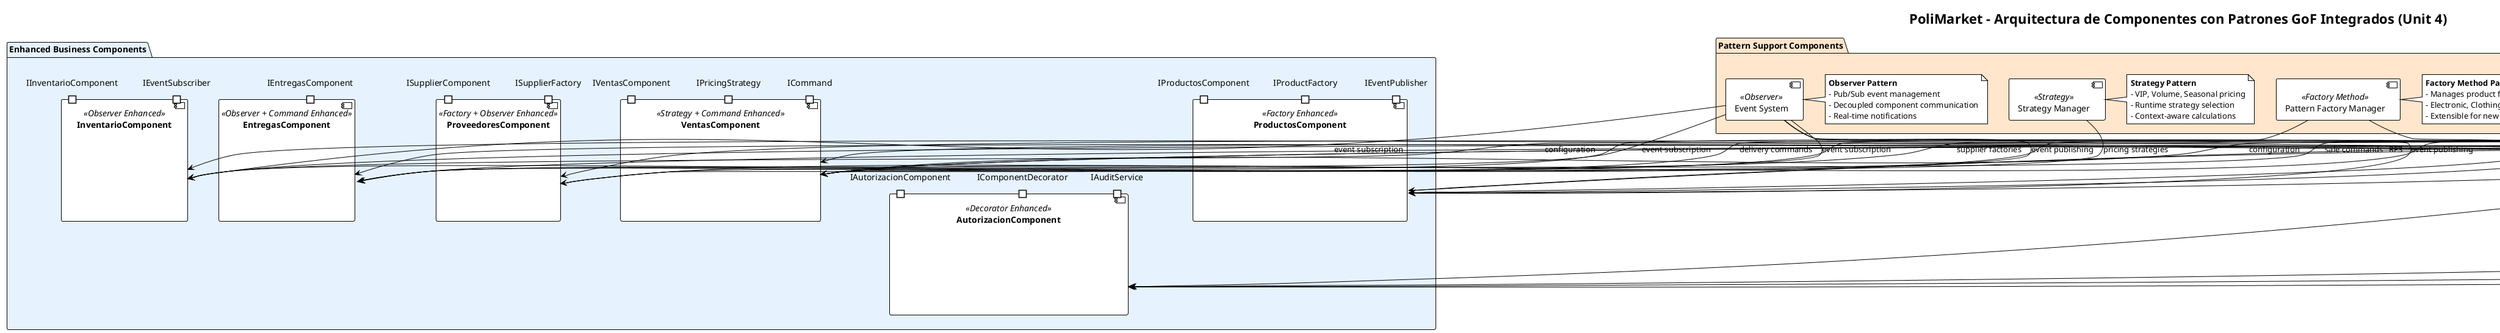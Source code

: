 @startuml PoliMarket_Components_Diagram_With_GoF_Patterns

!theme plain
title PoliMarket - Arquitectura de Componentes con Patrones GoF Integrados (Unit 4)

' Definición de colores para patrones y componentes
!define PATTERN_COMPONENT #FFE6CC
!define ENHANCED_COMPONENT #E6F3FF
!define EXISTING_COMPONENT #F0F8FF
!define INFRASTRUCTURE #E1F5FE
!define PRESENTATION #F3E5F5

' ========== PRESENTATION LAYER ==========
package "Presentation Layer" PRESENTATION {
    [Angular Client] as AngularClient <<Enhanced>>
    [React Client] as ReactClient <<Enhanced>>
    
    note top of AngularClient
        **Enhanced with Patterns**
        - Uses Factory for product creation
        - Observes inventory events
        - Decorated with audit/logging
    end note
    
    note top of ReactClient
        **Enhanced with Patterns**
        - Uses Strategy for pricing
        - Commands for sales processing
        - Observes delivery events
    end note
}

' ========== PATTERN SUPPORT LAYER ==========
package "Pattern Support Components" PATTERN_COMPONENT {
    [Pattern Factory Manager] as FactoryManager <<Factory Method>>
    [Strategy Manager] as StrategyManager <<Strategy>>
    [Event System] as EventSystem <<Observer>>
    [Configuration Manager] as ConfigManager <<Singleton>>
    [Command Processor] as CommandProcessor <<Command>>
    [Decorator Chain] as DecoratorChain <<Decorator>>
    
    note right of FactoryManager
        **Factory Method Pattern**
        - Manages product factories
        - Electronic, Clothing, Food factories
        - Extensible for new product types
    end note
    
    note right of StrategyManager
        **Strategy Pattern**
        - VIP, Volume, Seasonal pricing
        - Runtime strategy selection
        - Context-aware calculations
    end note

    note right of EventSystem
        **Observer Pattern**
        - Pub/Sub event management
        - Decoupled component communication
        - Real-time notifications
    end note

    note right of ConfigManager
        **Singleton Pattern**
        - Centralized configuration
        - Thread-safe instance
        - Global system settings
    end note

    note right of CommandProcessor
        **Command Pattern**
        - Complex operation encapsulation
        - Undo/Redo capabilities
        - Operation history tracking
    end note

    note right of DecoratorChain
        **Decorator Pattern**
        - Audit, Logging, Validation
        - Transparent enhancements
        - Composable functionalities
    end note
}

' ========== ENHANCED BUSINESS COMPONENTS ==========
package "Enhanced Business Components" ENHANCED_COMPONENT {
    component ProductosComponent <<Factory Enhanced>> {
        port IProductosComponent
        port IProductFactory
        port IEventPublisher
    }

    component VentasComponent <<Strategy + Command Enhanced>> {
        port IVentasComponent
        port IPricingStrategy
        port ICommand
        port IEventPublisher
    }

    component InventarioComponent <<Observer Enhanced>> {
        port IInventarioComponent
        port IEventSubscriber
        port IEventPublisher
    }

    component AutorizacionComponent <<Decorator Enhanced>> {
        port IAutorizacionComponent
        port IComponentDecorator
        port IAuditService
    }

    component EntregasComponent <<Observer + Command Enhanced>> {
        port IEntregasComponent
        port IEventSubscriber
        port ICommand
    }

    component ProveedoresComponent <<Factory + Observer Enhanced>> {
        port ISupplierComponent
        port ISupplierFactory
        port IEventSubscriber
    }
}

' ========== INFRASTRUCTURE COMPONENTS ==========
package "Infrastructure Components" INFRASTRUCTURE {
    component IntegracionComponent <<All Patterns Hub>> {
        port IIntegracionComponent
        port IEventPublisher
        port IConfigurationProvider
        port IComponentDecorator
    }

    component NotificacionesComponent <<Observer Enhanced>> {
        port INotificacionesComponent
        port IEventSubscriber
        port INotificationStrategy
    }

    database "PoliMarket Database" as DB
}

' ========== PATTERN INTEGRATION CONNECTIONS ==========

' Factory Method Connections
FactoryManager --> ProductosComponent : provides factories
FactoryManager --> ProveedoresComponent : supplier factories
ProductosComponent --> AngularClient : factory-created products

' Strategy Pattern Connections
StrategyManager --> VentasComponent : pricing strategies
VentasComponent --> ReactClient : strategy-calculated prices

' Observer Pattern Connections
EventSystem --> ProductosComponent : event publishing
EventSystem --> VentasComponent : event publishing
EventSystem --> InventarioComponent : event subscription
EventSystem --> EntregasComponent : event subscription
EventSystem --> NotificacionesComponent : event subscription
EventSystem --> ProveedoresComponent : event subscription

' Singleton Pattern Connections
ConfigManager --> ProductosComponent : configuration
ConfigManager --> VentasComponent : configuration
ConfigManager --> InventarioComponent : configuration
ConfigManager --> IntegracionComponent : configuration

' Command Pattern Connections
CommandProcessor --> VentasComponent : sale commands
CommandProcessor --> EntregasComponent : delivery commands
CommandProcessor --> ReactClient : command execution

' Decorator Pattern Connections
DecoratorChain --> AutorizacionComponent : security decoration
DecoratorChain --> IntegracionComponent : audit decoration
DecoratorChain --> AngularClient : validation decoration

' Traditional Component Connections
ProductosComponent --> DB
VentasComponent --> DB
InventarioComponent --> DB
AutorizacionComponent --> DB
EntregasComponent --> DB
ProveedoresComponent --> DB

' Client Connections
AngularClient --> AutorizacionComponent : RF1
AngularClient --> InventarioComponent : RF3
ReactClient --> VentasComponent : RF2
ReactClient --> EntregasComponent : RF4

' Integration Hub Connections
IntegracionComponent --> ProductosComponent
IntegracionComponent --> VentasComponent
IntegracionComponent --> InventarioComponent
IntegracionComponent --> AutorizacionComponent
IntegracionComponent --> EntregasComponent
IntegracionComponent --> ProveedoresComponent

@enduml
        - Pricing strategy selection
        - VIP, Volume, Seasonal discounts
        - Runtime strategy switching
    end note
    
    note right of EventSystem
        **Observer Pattern**
        - Event publication/subscription
        - Asynchronous notifications
        - Decoupled communication
    end note
    
    note right of ConfigManager
        **Singleton Pattern**
        - Global configuration access
        - Thread-safe implementation
        - Centralized settings
    end note
    
    note right of CommandProcessor
        **Command Pattern**
        - Operation encapsulation
        - Undo/Redo capability
        - Audit trail
    end note
    
    note right of DecoratorChain
        **Decorator Pattern**
        - Cross-cutting concerns
        - Audit, Logging, Validation
        - Transparent functionality
    end note
}

' ========== ENHANCED BUSINESS COMPONENTS ==========
package "Enhanced Business Components" ENHANCED_COMPONENT {
    [Products Component] as ProductsComp <<Enhanced with Factory>>
    [Sales Component] as SalesComp <<Enhanced with Strategy+Command>>
    [Inventory Component] as InventoryComp <<Enhanced with Observer>>
    [Authorization Component] as AuthComp <<Enhanced with Decorator>>
    [Customers Component] as CustomersComp <<Enhanced with Decorator>>
    
    note bottom of ProductsComp
        **Factory Method Integration**
        - Uses FactoryManager for product creation
        - Specialized factories by category
        - Publishes product events
    end note
    
    note bottom of SalesComp
        **Multiple Patterns Integration**
        - Strategy: Flexible pricing algorithms
        - Command: Complex sales operations
        - Observer: Sales event publishing
    end note
    
    note bottom of InventoryComp
        **Observer Integration**
        - Publishes stock change events
        - Notifies multiple subscribers
        - Real-time inventory updates
    end note
    
    note bottom of AuthComp
        **Decorator Integration**
        - Audit decorator for security
        - Logging decorator for tracking
        - Validation decorator for rules
    end note
}

' ========== EXISTING COMPONENTS (MAINTAINED) ==========
package "Existing Components" EXISTING_COMPONENT {
    [Delivery Component] as DeliveryComp <<Maintained>>
    [Suppliers Component] as SuppliersComp <<Maintained>>
    [Notifications Component] as NotificationsComp <<Observer Subscriber>>
    [Integration Component] as IntegrationComp <<Enhanced>>
    
    note bottom of NotificationsComp
        **Observer Subscriber**
        - Subscribes to business events
        - Sends notifications based on events
        - Email, SMS, Push notifications
    end note
    
    note bottom of IntegrationComp
        **Configuration Integration**
        - Uses ConfigManager singleton
        - Manages component integration
        - Health monitoring
    end note
}

' ========== INFRASTRUCTURE LAYER ==========
package "Infrastructure Layer" INFRASTRUCTURE {
    [Audit Service] as AuditService <<Enhanced>>
    [Logging Service] as LoggingService <<Enhanced>>
    [Validation Service] as ValidationService <<Enhanced>>
    [Performance Monitor] as PerfMonitor <<New>>
    
    database "PoliMarket Database" as Database
    
    note right of AuditService
        **Decorator Support**
        - Used by AuditDecorator
        - Comprehensive audit trails
        - Security compliance
    end note
}

' ========== INTERFACES ==========
interface "IProductFactory" as IProductFactory
interface "IPricingStrategy" as IPricingStrategy
interface "IEventPublisher" as IEventPublisher
interface "IEventSubscriber" as IEventSubscriber
interface "ICommand" as ICommand
interface "IComponentDecorator" as IComponentDecorator
interface "IConfigurationProvider" as IConfigProvider

' ========== PATTERN COMPONENT RELATIONSHIPS ==========

' Factory Method Pattern Flow
AngularClient --> IProductFactory
IProductFactory <-- FactoryManager
FactoryManager --> ProductsComp
ProductsComp --> Database

' Strategy Pattern Flow
ReactClient --> IPricingStrategy
IPricingStrategy <-- StrategyManager
StrategyManager --> SalesComp
SalesComp --> CustomersComp

' Observer Pattern Flow
ProductsComp --> IEventPublisher
SalesComp --> IEventPublisher
InventoryComp --> IEventPublisher
IEventPublisher <-- EventSystem
EventSystem --> IEventSubscriber
IEventSubscriber <-- NotificationsComp
IEventSubscriber <-- InventoryComp
IEventSubscriber <-- IntegrationComp

' Singleton Pattern Flow
ProductsComp --> IConfigProvider
SalesComp --> IConfigProvider
InventoryComp --> IConfigProvider
AuthComp --> IConfigProvider
IConfigProvider <-- ConfigManager

' Command Pattern Flow
ReactClient --> ICommand
ICommand <-- CommandProcessor
CommandProcessor --> SalesComp
CommandProcessor --> InventoryComp

' Decorator Pattern Flow
AngularClient --> IComponentDecorator
ReactClient --> IComponentDecorator
IComponentDecorator <-- DecoratorChain
DecoratorChain --> AuditService
DecoratorChain --> LoggingService
DecoratorChain --> ValidationService
DecoratorChain --> PerfMonitor

' Enhanced Component Relationships
ProductsComp --> FactoryManager
SalesComp --> StrategyManager
SalesComp --> CommandProcessor
InventoryComp --> EventSystem
AuthComp --> DecoratorChain
CustomersComp --> DecoratorChain

' Infrastructure Relationships
AuditService --> Database
LoggingService --> Database
ValidationService --> ConfigManager
PerfMonitor --> Database

' Cross-Component Communication (Enhanced)
SalesComp --> InventoryComp : "stock updates via commands"
SalesComp --> CustomersComp : "customer validation"
ProductsComp --> InventoryComp : "product-inventory sync"
AuthComp --> SalesComp : "authorization validation"

' Event-Based Communication
EventSystem ..> NotificationsComp : "stock alerts"
EventSystem ..> IntegrationComp : "system events"
EventSystem ..> AuditService : "audit events"

' ========== PATTERN BENEFITS ANNOTATION ==========
note as PatternBenefits
    **Benefits of GoF Patterns Integration**
    
    **Factory Method:**
    • Extensible product creation
    • Category-specific validation
    • Reduced coupling in ProductsComponent
    
    **Strategy:**
    • Flexible pricing algorithms
    • Runtime strategy selection
    • Easy addition of new discount types
    
    **Observer:**
    • Decoupled event communication
    • Real-time notifications
    • Scalable event handling
    
    **Singleton:**
    • Centralized configuration
    • Consistent settings access
    • Thread-safe implementation
    
    **Command:**
    • Encapsulated operations
    • Undo/Redo capability
    • Comprehensive audit trails
    
    **Decorator:**
    • Transparent cross-cutting concerns
    • Composable functionality
    • Non-invasive enhancements
end note

' ========== CBSE PRINCIPLES MAINTAINED ==========
note as CBSEPrinciples
    **CBSE Principles Enhanced by Patterns**
    
    **Reusability (Improved):**
    • Factory patterns reusable across domains
    • Strategy patterns applicable to different contexts
    • Decorator patterns composable
    
    **Composability (Enhanced):**
    • Observer enables dynamic composition
    • Command enables operation composition
    • Decorator enables functionality composition
    
    **Extensibility (Strengthened):**
    • Factory Method: New product types
    • Strategy: New pricing algorithms
    • Observer: New event subscribers
    
    **Maintainability (Optimized):**
    • Singleton: Centralized configuration
    • Command: Traceable operations
    • Decorator: Separated concerns
end note

' ========== DEPLOYMENT CONSIDERATIONS ==========
note as DeploymentNotes
    **Pattern Implementation Considerations**
    
    **Performance Impact:**
    • Factory Method: Minimal overhead
    • Strategy: Runtime selection cost
    • Observer: Event propagation latency
    • Singleton: Thread synchronization
    • Command: Memory for history
    • Decorator: Chain traversal cost
    
    **Scalability:**
    • Event System: Async processing
    • Command Processor: Queue management
    • Configuration Manager: Caching
    
    **Monitoring:**
    • Pattern usage metrics
    • Performance monitoring
    • Error tracking per pattern
end note

@enduml
